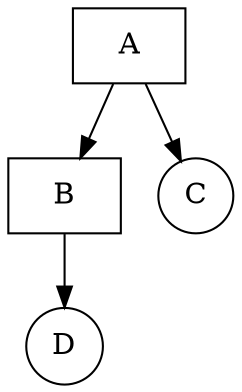digraph D {
	A [shape = box]
	B [shape = box]
	C [shape = circle]
	
	A -> {B C}
	
	D [shape = circle]
	B -> D
}
